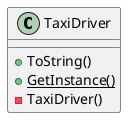 @startuml
'https://plantuml.com/sequence-diagram


class TaxiDriver 
{
 +ToString()
 +{Static} GetInstance()
 -TaxiDriver()
}







@enduml